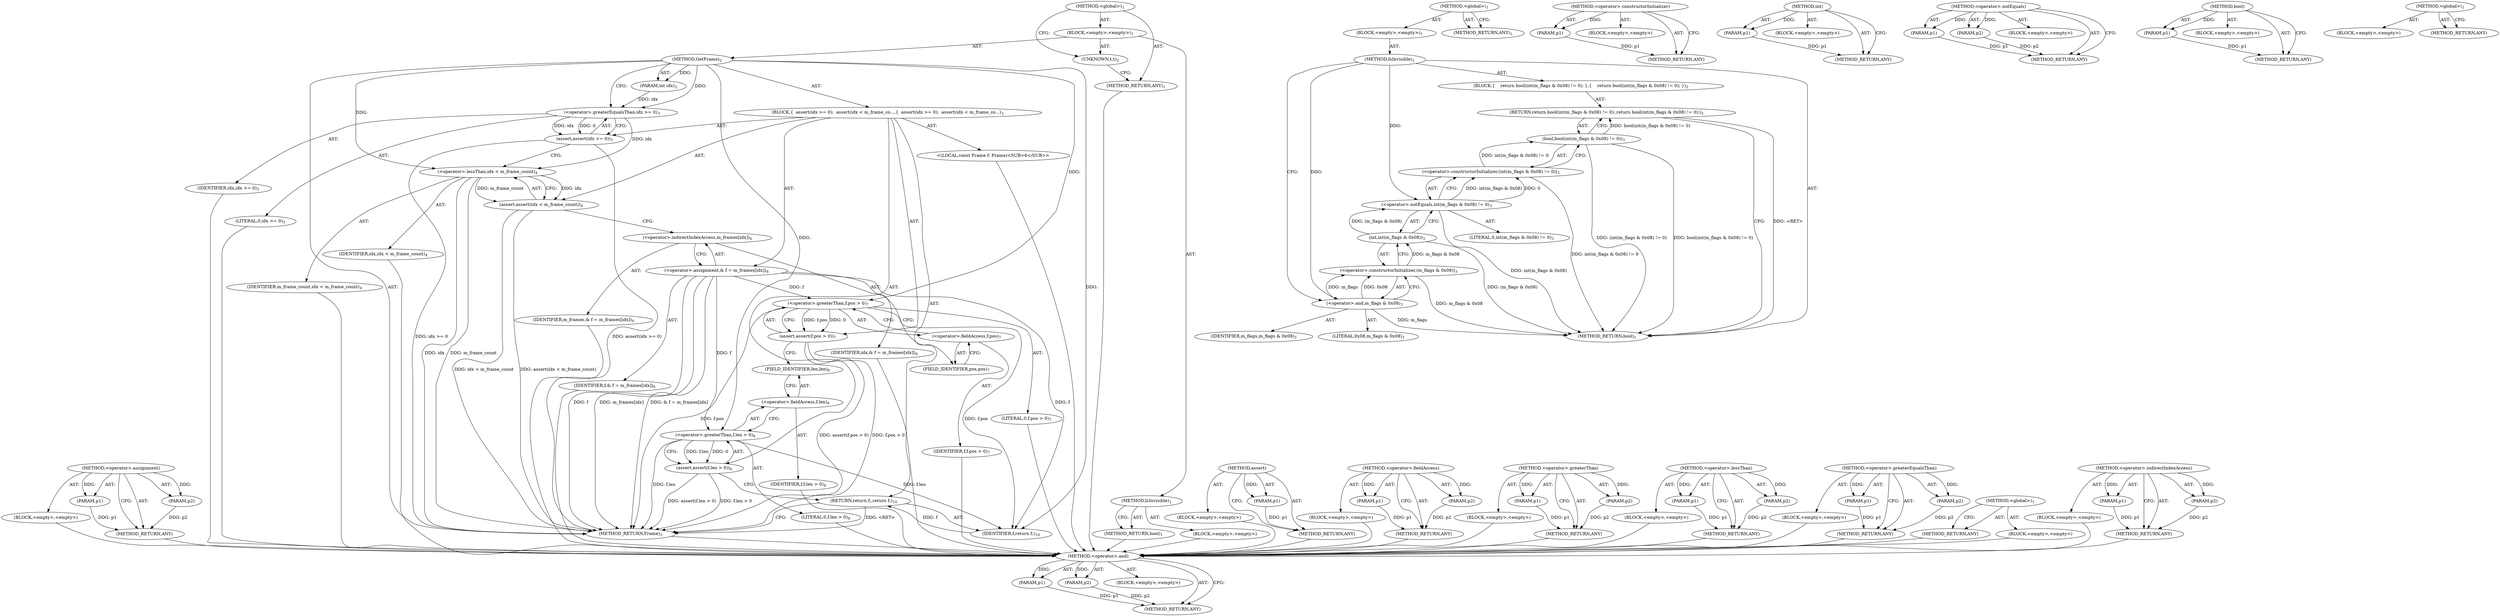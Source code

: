 digraph "&lt;operator&gt;.indirectIndexAccess" {
vulnerable_56 [label=<(METHOD,&lt;operator&gt;.and)>];
vulnerable_57 [label=<(PARAM,p1)>];
vulnerable_58 [label=<(PARAM,p2)>];
vulnerable_59 [label=<(BLOCK,&lt;empty&gt;,&lt;empty&gt;)>];
vulnerable_60 [label=<(METHOD_RETURN,ANY)>];
vulnerable_6 [label=<(METHOD,&lt;global&gt;)<SUB>1</SUB>>];
vulnerable_7 [label=<(BLOCK,&lt;empty&gt;,&lt;empty&gt;)<SUB>1</SUB>>];
vulnerable_8 [label=<(METHOD,IsInvisible)<SUB>1</SUB>>];
vulnerable_9 [label=<(BLOCK,{
    return bool(int(m_flags &amp; 0x08) != 0);
 },{
    return bool(int(m_flags &amp; 0x08) != 0);
 })<SUB>2</SUB>>];
vulnerable_10 [label=<(RETURN,return bool(int(m_flags &amp; 0x08) != 0);,return bool(int(m_flags &amp; 0x08) != 0);)<SUB>3</SUB>>];
vulnerable_11 [label=<(bool,bool(int(m_flags &amp; 0x08) != 0))<SUB>3</SUB>>];
vulnerable_12 [label=<(&lt;operator&gt;.constructorInitializer,(int(m_flags &amp; 0x08) != 0))<SUB>3</SUB>>];
vulnerable_13 [label=<(&lt;operator&gt;.notEquals,int(m_flags &amp; 0x08) != 0)<SUB>3</SUB>>];
vulnerable_14 [label=<(int,int(m_flags &amp; 0x08))<SUB>3</SUB>>];
vulnerable_15 [label=<(&lt;operator&gt;.constructorInitializer,(m_flags &amp; 0x08))<SUB>3</SUB>>];
vulnerable_16 [label=<(&lt;operator&gt;.and,m_flags &amp; 0x08)<SUB>3</SUB>>];
vulnerable_17 [label=<(IDENTIFIER,m_flags,m_flags &amp; 0x08)<SUB>3</SUB>>];
vulnerable_18 [label=<(LITERAL,0x08,m_flags &amp; 0x08)<SUB>3</SUB>>];
vulnerable_19 [label=<(LITERAL,0,int(m_flags &amp; 0x08) != 0)<SUB>3</SUB>>];
vulnerable_20 [label=<(METHOD_RETURN,bool)<SUB>1</SUB>>];
vulnerable_22 [label=<(METHOD_RETURN,ANY)<SUB>1</SUB>>];
vulnerable_43 [label=<(METHOD,&lt;operator&gt;.constructorInitializer)>];
vulnerable_44 [label=<(PARAM,p1)>];
vulnerable_45 [label=<(BLOCK,&lt;empty&gt;,&lt;empty&gt;)>];
vulnerable_46 [label=<(METHOD_RETURN,ANY)>];
vulnerable_52 [label=<(METHOD,int)>];
vulnerable_53 [label=<(PARAM,p1)>];
vulnerable_54 [label=<(BLOCK,&lt;empty&gt;,&lt;empty&gt;)>];
vulnerable_55 [label=<(METHOD_RETURN,ANY)>];
vulnerable_47 [label=<(METHOD,&lt;operator&gt;.notEquals)>];
vulnerable_48 [label=<(PARAM,p1)>];
vulnerable_49 [label=<(PARAM,p2)>];
vulnerable_50 [label=<(BLOCK,&lt;empty&gt;,&lt;empty&gt;)>];
vulnerable_51 [label=<(METHOD_RETURN,ANY)>];
vulnerable_39 [label=<(METHOD,bool)>];
vulnerable_40 [label=<(PARAM,p1)>];
vulnerable_41 [label=<(BLOCK,&lt;empty&gt;,&lt;empty&gt;)>];
vulnerable_42 [label=<(METHOD_RETURN,ANY)>];
vulnerable_33 [label=<(METHOD,&lt;global&gt;)<SUB>1</SUB>>];
vulnerable_34 [label=<(BLOCK,&lt;empty&gt;,&lt;empty&gt;)>];
vulnerable_35 [label=<(METHOD_RETURN,ANY)>];
fixed_79 [label=<(METHOD,&lt;operator&gt;.assignment)>];
fixed_80 [label=<(PARAM,p1)>];
fixed_81 [label=<(PARAM,p2)>];
fixed_82 [label=<(BLOCK,&lt;empty&gt;,&lt;empty&gt;)>];
fixed_83 [label=<(METHOD_RETURN,ANY)>];
fixed_6 [label=<(METHOD,&lt;global&gt;)<SUB>1</SUB>>];
fixed_7 [label=<(BLOCK,&lt;empty&gt;,&lt;empty&gt;)<SUB>1</SUB>>];
fixed_8 [label=<(METHOD,IsInvisible)<SUB>1</SUB>>];
fixed_9 [label=<(BLOCK,&lt;empty&gt;,&lt;empty&gt;)>];
fixed_10 [label=<(METHOD_RETURN,bool)<SUB>1</SUB>>];
fixed_12 [label=<(UNKNOWN,t,t)<SUB>2</SUB>>];
fixed_13 [label=<(METHOD,GetFrame)<SUB>2</SUB>>];
fixed_14 [label=<(PARAM,int idx)<SUB>2</SUB>>];
fixed_15 [label=<(BLOCK,{
  assert(idx &gt;= 0);
  assert(idx &lt; m_frame_co...,{
  assert(idx &gt;= 0);
  assert(idx &lt; m_frame_co...)<SUB>2</SUB>>];
fixed_16 [label=<(assert,assert(idx &gt;= 0))<SUB>3</SUB>>];
fixed_17 [label=<(&lt;operator&gt;.greaterEqualsThan,idx &gt;= 0)<SUB>3</SUB>>];
fixed_18 [label=<(IDENTIFIER,idx,idx &gt;= 0)<SUB>3</SUB>>];
fixed_19 [label=<(LITERAL,0,idx &gt;= 0)<SUB>3</SUB>>];
fixed_20 [label=<(assert,assert(idx &lt; m_frame_count))<SUB>4</SUB>>];
fixed_21 [label=<(&lt;operator&gt;.lessThan,idx &lt; m_frame_count)<SUB>4</SUB>>];
fixed_22 [label=<(IDENTIFIER,idx,idx &lt; m_frame_count)<SUB>4</SUB>>];
fixed_23 [label=<(IDENTIFIER,m_frame_count,idx &lt; m_frame_count)<SUB>4</SUB>>];
fixed_24 [label="<(LOCAL,const Frame f: Frame)<SUB>6</SUB>>"];
fixed_25 [label=<(&lt;operator&gt;.assignment,&amp; f = m_frames[idx])<SUB>6</SUB>>];
fixed_26 [label=<(IDENTIFIER,f,&amp; f = m_frames[idx])<SUB>6</SUB>>];
fixed_27 [label=<(&lt;operator&gt;.indirectIndexAccess,m_frames[idx])<SUB>6</SUB>>];
fixed_28 [label=<(IDENTIFIER,m_frames,&amp; f = m_frames[idx])<SUB>6</SUB>>];
fixed_29 [label=<(IDENTIFIER,idx,&amp; f = m_frames[idx])<SUB>6</SUB>>];
fixed_30 [label=<(assert,assert(f.pos &gt; 0))<SUB>7</SUB>>];
fixed_31 [label=<(&lt;operator&gt;.greaterThan,f.pos &gt; 0)<SUB>7</SUB>>];
fixed_32 [label=<(&lt;operator&gt;.fieldAccess,f.pos)<SUB>7</SUB>>];
fixed_33 [label=<(IDENTIFIER,f,f.pos &gt; 0)<SUB>7</SUB>>];
fixed_34 [label=<(FIELD_IDENTIFIER,pos,pos)<SUB>7</SUB>>];
fixed_35 [label=<(LITERAL,0,f.pos &gt; 0)<SUB>7</SUB>>];
fixed_36 [label=<(assert,assert(f.len &gt; 0))<SUB>8</SUB>>];
fixed_37 [label=<(&lt;operator&gt;.greaterThan,f.len &gt; 0)<SUB>8</SUB>>];
fixed_38 [label=<(&lt;operator&gt;.fieldAccess,f.len)<SUB>8</SUB>>];
fixed_39 [label=<(IDENTIFIER,f,f.len &gt; 0)<SUB>8</SUB>>];
fixed_40 [label=<(FIELD_IDENTIFIER,len,len)<SUB>8</SUB>>];
fixed_41 [label=<(LITERAL,0,f.len &gt; 0)<SUB>8</SUB>>];
fixed_42 [label=<(RETURN,return f;,return f;)<SUB>10</SUB>>];
fixed_43 [label=<(IDENTIFIER,f,return f;)<SUB>10</SUB>>];
fixed_44 [label=<(METHOD_RETURN,Frame)<SUB>2</SUB>>];
fixed_46 [label=<(METHOD_RETURN,ANY)<SUB>1</SUB>>];
fixed_65 [label=<(METHOD,assert)>];
fixed_66 [label=<(PARAM,p1)>];
fixed_67 [label=<(BLOCK,&lt;empty&gt;,&lt;empty&gt;)>];
fixed_68 [label=<(METHOD_RETURN,ANY)>];
fixed_94 [label=<(METHOD,&lt;operator&gt;.fieldAccess)>];
fixed_95 [label=<(PARAM,p1)>];
fixed_96 [label=<(PARAM,p2)>];
fixed_97 [label=<(BLOCK,&lt;empty&gt;,&lt;empty&gt;)>];
fixed_98 [label=<(METHOD_RETURN,ANY)>];
fixed_89 [label=<(METHOD,&lt;operator&gt;.greaterThan)>];
fixed_90 [label=<(PARAM,p1)>];
fixed_91 [label=<(PARAM,p2)>];
fixed_92 [label=<(BLOCK,&lt;empty&gt;,&lt;empty&gt;)>];
fixed_93 [label=<(METHOD_RETURN,ANY)>];
fixed_74 [label=<(METHOD,&lt;operator&gt;.lessThan)>];
fixed_75 [label=<(PARAM,p1)>];
fixed_76 [label=<(PARAM,p2)>];
fixed_77 [label=<(BLOCK,&lt;empty&gt;,&lt;empty&gt;)>];
fixed_78 [label=<(METHOD_RETURN,ANY)>];
fixed_69 [label=<(METHOD,&lt;operator&gt;.greaterEqualsThan)>];
fixed_70 [label=<(PARAM,p1)>];
fixed_71 [label=<(PARAM,p2)>];
fixed_72 [label=<(BLOCK,&lt;empty&gt;,&lt;empty&gt;)>];
fixed_73 [label=<(METHOD_RETURN,ANY)>];
fixed_59 [label=<(METHOD,&lt;global&gt;)<SUB>1</SUB>>];
fixed_60 [label=<(BLOCK,&lt;empty&gt;,&lt;empty&gt;)>];
fixed_61 [label=<(METHOD_RETURN,ANY)>];
fixed_84 [label=<(METHOD,&lt;operator&gt;.indirectIndexAccess)>];
fixed_85 [label=<(PARAM,p1)>];
fixed_86 [label=<(PARAM,p2)>];
fixed_87 [label=<(BLOCK,&lt;empty&gt;,&lt;empty&gt;)>];
fixed_88 [label=<(METHOD_RETURN,ANY)>];
vulnerable_56 -> vulnerable_57  [key=0, label="AST: "];
vulnerable_56 -> vulnerable_57  [key=1, label="DDG: "];
vulnerable_56 -> vulnerable_59  [key=0, label="AST: "];
vulnerable_56 -> vulnerable_58  [key=0, label="AST: "];
vulnerable_56 -> vulnerable_58  [key=1, label="DDG: "];
vulnerable_56 -> vulnerable_60  [key=0, label="AST: "];
vulnerable_56 -> vulnerable_60  [key=1, label="CFG: "];
vulnerable_57 -> vulnerable_60  [key=0, label="DDG: p1"];
vulnerable_58 -> vulnerable_60  [key=0, label="DDG: p2"];
vulnerable_6 -> vulnerable_7  [key=0, label="AST: "];
vulnerable_6 -> vulnerable_22  [key=0, label="AST: "];
vulnerable_6 -> vulnerable_22  [key=1, label="CFG: "];
vulnerable_7 -> vulnerable_8  [key=0, label="AST: "];
vulnerable_8 -> vulnerable_9  [key=0, label="AST: "];
vulnerable_8 -> vulnerable_20  [key=0, label="AST: "];
vulnerable_8 -> vulnerable_16  [key=0, label="CFG: "];
vulnerable_8 -> vulnerable_16  [key=1, label="DDG: "];
vulnerable_8 -> vulnerable_13  [key=0, label="DDG: "];
vulnerable_9 -> vulnerable_10  [key=0, label="AST: "];
vulnerable_10 -> vulnerable_11  [key=0, label="AST: "];
vulnerable_10 -> vulnerable_20  [key=0, label="CFG: "];
vulnerable_10 -> vulnerable_20  [key=1, label="DDG: &lt;RET&gt;"];
vulnerable_11 -> vulnerable_12  [key=0, label="AST: "];
vulnerable_11 -> vulnerable_10  [key=0, label="CFG: "];
vulnerable_11 -> vulnerable_10  [key=1, label="DDG: bool(int(m_flags &amp; 0x08) != 0)"];
vulnerable_11 -> vulnerable_20  [key=0, label="DDG: (int(m_flags &amp; 0x08) != 0)"];
vulnerable_11 -> vulnerable_20  [key=1, label="DDG: bool(int(m_flags &amp; 0x08) != 0)"];
vulnerable_12 -> vulnerable_13  [key=0, label="AST: "];
vulnerable_12 -> vulnerable_11  [key=0, label="CFG: "];
vulnerable_12 -> vulnerable_11  [key=1, label="DDG: int(m_flags &amp; 0x08) != 0"];
vulnerable_12 -> vulnerable_20  [key=0, label="DDG: int(m_flags &amp; 0x08) != 0"];
vulnerable_13 -> vulnerable_14  [key=0, label="AST: "];
vulnerable_13 -> vulnerable_19  [key=0, label="AST: "];
vulnerable_13 -> vulnerable_12  [key=0, label="CFG: "];
vulnerable_13 -> vulnerable_12  [key=1, label="DDG: int(m_flags &amp; 0x08)"];
vulnerable_13 -> vulnerable_12  [key=2, label="DDG: 0"];
vulnerable_13 -> vulnerable_20  [key=0, label="DDG: int(m_flags &amp; 0x08)"];
vulnerable_14 -> vulnerable_15  [key=0, label="AST: "];
vulnerable_14 -> vulnerable_13  [key=0, label="CFG: "];
vulnerable_14 -> vulnerable_13  [key=1, label="DDG: (m_flags &amp; 0x08)"];
vulnerable_14 -> vulnerable_20  [key=0, label="DDG: (m_flags &amp; 0x08)"];
vulnerable_15 -> vulnerable_16  [key=0, label="AST: "];
vulnerable_15 -> vulnerable_14  [key=0, label="CFG: "];
vulnerable_15 -> vulnerable_14  [key=1, label="DDG: m_flags &amp; 0x08"];
vulnerable_15 -> vulnerable_20  [key=0, label="DDG: m_flags &amp; 0x08"];
vulnerable_16 -> vulnerable_17  [key=0, label="AST: "];
vulnerable_16 -> vulnerable_18  [key=0, label="AST: "];
vulnerable_16 -> vulnerable_15  [key=0, label="CFG: "];
vulnerable_16 -> vulnerable_15  [key=1, label="DDG: m_flags"];
vulnerable_16 -> vulnerable_15  [key=2, label="DDG: 0x08"];
vulnerable_16 -> vulnerable_20  [key=0, label="DDG: m_flags"];
vulnerable_43 -> vulnerable_44  [key=0, label="AST: "];
vulnerable_43 -> vulnerable_44  [key=1, label="DDG: "];
vulnerable_43 -> vulnerable_45  [key=0, label="AST: "];
vulnerable_43 -> vulnerable_46  [key=0, label="AST: "];
vulnerable_43 -> vulnerable_46  [key=1, label="CFG: "];
vulnerable_44 -> vulnerable_46  [key=0, label="DDG: p1"];
vulnerable_52 -> vulnerable_53  [key=0, label="AST: "];
vulnerable_52 -> vulnerable_53  [key=1, label="DDG: "];
vulnerable_52 -> vulnerable_54  [key=0, label="AST: "];
vulnerable_52 -> vulnerable_55  [key=0, label="AST: "];
vulnerable_52 -> vulnerable_55  [key=1, label="CFG: "];
vulnerable_53 -> vulnerable_55  [key=0, label="DDG: p1"];
vulnerable_47 -> vulnerable_48  [key=0, label="AST: "];
vulnerable_47 -> vulnerable_48  [key=1, label="DDG: "];
vulnerable_47 -> vulnerable_50  [key=0, label="AST: "];
vulnerable_47 -> vulnerable_49  [key=0, label="AST: "];
vulnerable_47 -> vulnerable_49  [key=1, label="DDG: "];
vulnerable_47 -> vulnerable_51  [key=0, label="AST: "];
vulnerable_47 -> vulnerable_51  [key=1, label="CFG: "];
vulnerable_48 -> vulnerable_51  [key=0, label="DDG: p1"];
vulnerable_49 -> vulnerable_51  [key=0, label="DDG: p2"];
vulnerable_39 -> vulnerable_40  [key=0, label="AST: "];
vulnerable_39 -> vulnerable_40  [key=1, label="DDG: "];
vulnerable_39 -> vulnerable_41  [key=0, label="AST: "];
vulnerable_39 -> vulnerable_42  [key=0, label="AST: "];
vulnerable_39 -> vulnerable_42  [key=1, label="CFG: "];
vulnerable_40 -> vulnerable_42  [key=0, label="DDG: p1"];
vulnerable_33 -> vulnerable_34  [key=0, label="AST: "];
vulnerable_33 -> vulnerable_35  [key=0, label="AST: "];
vulnerable_33 -> vulnerable_35  [key=1, label="CFG: "];
fixed_79 -> fixed_80  [key=0, label="AST: "];
fixed_79 -> fixed_80  [key=1, label="DDG: "];
fixed_79 -> fixed_82  [key=0, label="AST: "];
fixed_79 -> fixed_81  [key=0, label="AST: "];
fixed_79 -> fixed_81  [key=1, label="DDG: "];
fixed_79 -> fixed_83  [key=0, label="AST: "];
fixed_79 -> fixed_83  [key=1, label="CFG: "];
fixed_80 -> fixed_83  [key=0, label="DDG: p1"];
fixed_81 -> fixed_83  [key=0, label="DDG: p2"];
fixed_82 -> vulnerable_56  [key=0];
fixed_83 -> vulnerable_56  [key=0];
fixed_6 -> fixed_7  [key=0, label="AST: "];
fixed_6 -> fixed_46  [key=0, label="AST: "];
fixed_6 -> fixed_12  [key=0, label="CFG: "];
fixed_7 -> fixed_8  [key=0, label="AST: "];
fixed_7 -> fixed_12  [key=0, label="AST: "];
fixed_7 -> fixed_13  [key=0, label="AST: "];
fixed_8 -> fixed_9  [key=0, label="AST: "];
fixed_8 -> fixed_10  [key=0, label="AST: "];
fixed_8 -> fixed_10  [key=1, label="CFG: "];
fixed_9 -> vulnerable_56  [key=0];
fixed_10 -> vulnerable_56  [key=0];
fixed_12 -> fixed_46  [key=0, label="CFG: "];
fixed_13 -> fixed_14  [key=0, label="AST: "];
fixed_13 -> fixed_14  [key=1, label="DDG: "];
fixed_13 -> fixed_15  [key=0, label="AST: "];
fixed_13 -> fixed_44  [key=0, label="AST: "];
fixed_13 -> fixed_17  [key=0, label="CFG: "];
fixed_13 -> fixed_17  [key=1, label="DDG: "];
fixed_13 -> fixed_43  [key=0, label="DDG: "];
fixed_13 -> fixed_21  [key=0, label="DDG: "];
fixed_13 -> fixed_31  [key=0, label="DDG: "];
fixed_13 -> fixed_37  [key=0, label="DDG: "];
fixed_14 -> fixed_17  [key=0, label="DDG: idx"];
fixed_15 -> fixed_16  [key=0, label="AST: "];
fixed_15 -> fixed_20  [key=0, label="AST: "];
fixed_15 -> fixed_24  [key=0, label="AST: "];
fixed_15 -> fixed_25  [key=0, label="AST: "];
fixed_15 -> fixed_30  [key=0, label="AST: "];
fixed_15 -> fixed_36  [key=0, label="AST: "];
fixed_15 -> fixed_42  [key=0, label="AST: "];
fixed_16 -> fixed_17  [key=0, label="AST: "];
fixed_16 -> fixed_21  [key=0, label="CFG: "];
fixed_16 -> fixed_44  [key=0, label="DDG: idx &gt;= 0"];
fixed_16 -> fixed_44  [key=1, label="DDG: assert(idx &gt;= 0)"];
fixed_17 -> fixed_18  [key=0, label="AST: "];
fixed_17 -> fixed_19  [key=0, label="AST: "];
fixed_17 -> fixed_16  [key=0, label="CFG: "];
fixed_17 -> fixed_16  [key=1, label="DDG: idx"];
fixed_17 -> fixed_16  [key=2, label="DDG: 0"];
fixed_17 -> fixed_21  [key=0, label="DDG: idx"];
fixed_18 -> vulnerable_56  [key=0];
fixed_19 -> vulnerable_56  [key=0];
fixed_20 -> fixed_21  [key=0, label="AST: "];
fixed_20 -> fixed_27  [key=0, label="CFG: "];
fixed_20 -> fixed_44  [key=0, label="DDG: idx &lt; m_frame_count"];
fixed_20 -> fixed_44  [key=1, label="DDG: assert(idx &lt; m_frame_count)"];
fixed_21 -> fixed_22  [key=0, label="AST: "];
fixed_21 -> fixed_23  [key=0, label="AST: "];
fixed_21 -> fixed_20  [key=0, label="CFG: "];
fixed_21 -> fixed_20  [key=1, label="DDG: idx"];
fixed_21 -> fixed_20  [key=2, label="DDG: m_frame_count"];
fixed_21 -> fixed_44  [key=0, label="DDG: idx"];
fixed_21 -> fixed_44  [key=1, label="DDG: m_frame_count"];
fixed_22 -> vulnerable_56  [key=0];
fixed_23 -> vulnerable_56  [key=0];
fixed_24 -> vulnerable_56  [key=0];
fixed_25 -> fixed_26  [key=0, label="AST: "];
fixed_25 -> fixed_27  [key=0, label="AST: "];
fixed_25 -> fixed_34  [key=0, label="CFG: "];
fixed_25 -> fixed_44  [key=0, label="DDG: f"];
fixed_25 -> fixed_44  [key=1, label="DDG: m_frames[idx]"];
fixed_25 -> fixed_44  [key=2, label="DDG: &amp; f = m_frames[idx]"];
fixed_25 -> fixed_43  [key=0, label="DDG: f"];
fixed_25 -> fixed_31  [key=0, label="DDG: f"];
fixed_25 -> fixed_37  [key=0, label="DDG: f"];
fixed_26 -> vulnerable_56  [key=0];
fixed_27 -> fixed_28  [key=0, label="AST: "];
fixed_27 -> fixed_29  [key=0, label="AST: "];
fixed_27 -> fixed_25  [key=0, label="CFG: "];
fixed_28 -> vulnerable_56  [key=0];
fixed_29 -> vulnerable_56  [key=0];
fixed_30 -> fixed_31  [key=0, label="AST: "];
fixed_30 -> fixed_40  [key=0, label="CFG: "];
fixed_30 -> fixed_44  [key=0, label="DDG: f.pos &gt; 0"];
fixed_30 -> fixed_44  [key=1, label="DDG: assert(f.pos &gt; 0)"];
fixed_31 -> fixed_32  [key=0, label="AST: "];
fixed_31 -> fixed_35  [key=0, label="AST: "];
fixed_31 -> fixed_30  [key=0, label="CFG: "];
fixed_31 -> fixed_30  [key=1, label="DDG: f.pos"];
fixed_31 -> fixed_30  [key=2, label="DDG: 0"];
fixed_31 -> fixed_44  [key=0, label="DDG: f.pos"];
fixed_31 -> fixed_43  [key=0, label="DDG: f.pos"];
fixed_32 -> fixed_33  [key=0, label="AST: "];
fixed_32 -> fixed_34  [key=0, label="AST: "];
fixed_32 -> fixed_31  [key=0, label="CFG: "];
fixed_33 -> vulnerable_56  [key=0];
fixed_34 -> fixed_32  [key=0, label="CFG: "];
fixed_35 -> vulnerable_56  [key=0];
fixed_36 -> fixed_37  [key=0, label="AST: "];
fixed_36 -> fixed_42  [key=0, label="CFG: "];
fixed_36 -> fixed_44  [key=0, label="DDG: f.len &gt; 0"];
fixed_36 -> fixed_44  [key=1, label="DDG: assert(f.len &gt; 0)"];
fixed_37 -> fixed_38  [key=0, label="AST: "];
fixed_37 -> fixed_41  [key=0, label="AST: "];
fixed_37 -> fixed_36  [key=0, label="CFG: "];
fixed_37 -> fixed_36  [key=1, label="DDG: f.len"];
fixed_37 -> fixed_36  [key=2, label="DDG: 0"];
fixed_37 -> fixed_44  [key=0, label="DDG: f.len"];
fixed_37 -> fixed_43  [key=0, label="DDG: f.len"];
fixed_38 -> fixed_39  [key=0, label="AST: "];
fixed_38 -> fixed_40  [key=0, label="AST: "];
fixed_38 -> fixed_37  [key=0, label="CFG: "];
fixed_39 -> vulnerable_56  [key=0];
fixed_40 -> fixed_38  [key=0, label="CFG: "];
fixed_41 -> vulnerable_56  [key=0];
fixed_42 -> fixed_43  [key=0, label="AST: "];
fixed_42 -> fixed_44  [key=0, label="CFG: "];
fixed_42 -> fixed_44  [key=1, label="DDG: &lt;RET&gt;"];
fixed_43 -> fixed_42  [key=0, label="DDG: f"];
fixed_44 -> vulnerable_56  [key=0];
fixed_46 -> vulnerable_56  [key=0];
fixed_65 -> fixed_66  [key=0, label="AST: "];
fixed_65 -> fixed_66  [key=1, label="DDG: "];
fixed_65 -> fixed_67  [key=0, label="AST: "];
fixed_65 -> fixed_68  [key=0, label="AST: "];
fixed_65 -> fixed_68  [key=1, label="CFG: "];
fixed_66 -> fixed_68  [key=0, label="DDG: p1"];
fixed_67 -> vulnerable_56  [key=0];
fixed_68 -> vulnerable_56  [key=0];
fixed_94 -> fixed_95  [key=0, label="AST: "];
fixed_94 -> fixed_95  [key=1, label="DDG: "];
fixed_94 -> fixed_97  [key=0, label="AST: "];
fixed_94 -> fixed_96  [key=0, label="AST: "];
fixed_94 -> fixed_96  [key=1, label="DDG: "];
fixed_94 -> fixed_98  [key=0, label="AST: "];
fixed_94 -> fixed_98  [key=1, label="CFG: "];
fixed_95 -> fixed_98  [key=0, label="DDG: p1"];
fixed_96 -> fixed_98  [key=0, label="DDG: p2"];
fixed_97 -> vulnerable_56  [key=0];
fixed_98 -> vulnerable_56  [key=0];
fixed_89 -> fixed_90  [key=0, label="AST: "];
fixed_89 -> fixed_90  [key=1, label="DDG: "];
fixed_89 -> fixed_92  [key=0, label="AST: "];
fixed_89 -> fixed_91  [key=0, label="AST: "];
fixed_89 -> fixed_91  [key=1, label="DDG: "];
fixed_89 -> fixed_93  [key=0, label="AST: "];
fixed_89 -> fixed_93  [key=1, label="CFG: "];
fixed_90 -> fixed_93  [key=0, label="DDG: p1"];
fixed_91 -> fixed_93  [key=0, label="DDG: p2"];
fixed_92 -> vulnerable_56  [key=0];
fixed_93 -> vulnerable_56  [key=0];
fixed_74 -> fixed_75  [key=0, label="AST: "];
fixed_74 -> fixed_75  [key=1, label="DDG: "];
fixed_74 -> fixed_77  [key=0, label="AST: "];
fixed_74 -> fixed_76  [key=0, label="AST: "];
fixed_74 -> fixed_76  [key=1, label="DDG: "];
fixed_74 -> fixed_78  [key=0, label="AST: "];
fixed_74 -> fixed_78  [key=1, label="CFG: "];
fixed_75 -> fixed_78  [key=0, label="DDG: p1"];
fixed_76 -> fixed_78  [key=0, label="DDG: p2"];
fixed_77 -> vulnerable_56  [key=0];
fixed_78 -> vulnerable_56  [key=0];
fixed_69 -> fixed_70  [key=0, label="AST: "];
fixed_69 -> fixed_70  [key=1, label="DDG: "];
fixed_69 -> fixed_72  [key=0, label="AST: "];
fixed_69 -> fixed_71  [key=0, label="AST: "];
fixed_69 -> fixed_71  [key=1, label="DDG: "];
fixed_69 -> fixed_73  [key=0, label="AST: "];
fixed_69 -> fixed_73  [key=1, label="CFG: "];
fixed_70 -> fixed_73  [key=0, label="DDG: p1"];
fixed_71 -> fixed_73  [key=0, label="DDG: p2"];
fixed_72 -> vulnerable_56  [key=0];
fixed_73 -> vulnerable_56  [key=0];
fixed_59 -> fixed_60  [key=0, label="AST: "];
fixed_59 -> fixed_61  [key=0, label="AST: "];
fixed_59 -> fixed_61  [key=1, label="CFG: "];
fixed_60 -> vulnerable_56  [key=0];
fixed_61 -> vulnerable_56  [key=0];
fixed_84 -> fixed_85  [key=0, label="AST: "];
fixed_84 -> fixed_85  [key=1, label="DDG: "];
fixed_84 -> fixed_87  [key=0, label="AST: "];
fixed_84 -> fixed_86  [key=0, label="AST: "];
fixed_84 -> fixed_86  [key=1, label="DDG: "];
fixed_84 -> fixed_88  [key=0, label="AST: "];
fixed_84 -> fixed_88  [key=1, label="CFG: "];
fixed_85 -> fixed_88  [key=0, label="DDG: p1"];
fixed_86 -> fixed_88  [key=0, label="DDG: p2"];
fixed_87 -> vulnerable_56  [key=0];
fixed_88 -> vulnerable_56  [key=0];
}
